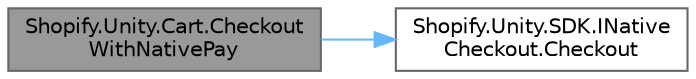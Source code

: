 digraph "Shopify.Unity.Cart.CheckoutWithNativePay"
{
 // LATEX_PDF_SIZE
  bgcolor="transparent";
  edge [fontname=Helvetica,fontsize=10,labelfontname=Helvetica,labelfontsize=10];
  node [fontname=Helvetica,fontsize=10,shape=box,height=0.2,width=0.4];
  rankdir="LR";
  Node1 [id="Node000001",label="Shopify.Unity.Cart.Checkout\lWithNativePay",height=0.2,width=0.4,color="gray40", fillcolor="grey60", style="filled", fontcolor="black",tooltip="Launches a platform-specific native pay UI for checking out the Cart's contents. Currently supported ..."];
  Node1 -> Node2 [id="edge1_Node000001_Node000002",color="steelblue1",style="solid",tooltip=" "];
  Node2 [id="Node000002",label="Shopify.Unity.SDK.INative\lCheckout.Checkout",height=0.2,width=0.4,color="grey40", fillcolor="white", style="filled",URL="$interface_shopify_1_1_unity_1_1_s_d_k_1_1_i_native_checkout.html#a52ad5e23601913a59210394a25d88f86",tooltip="Display the native payment sheet to perform a native payment."];
}
